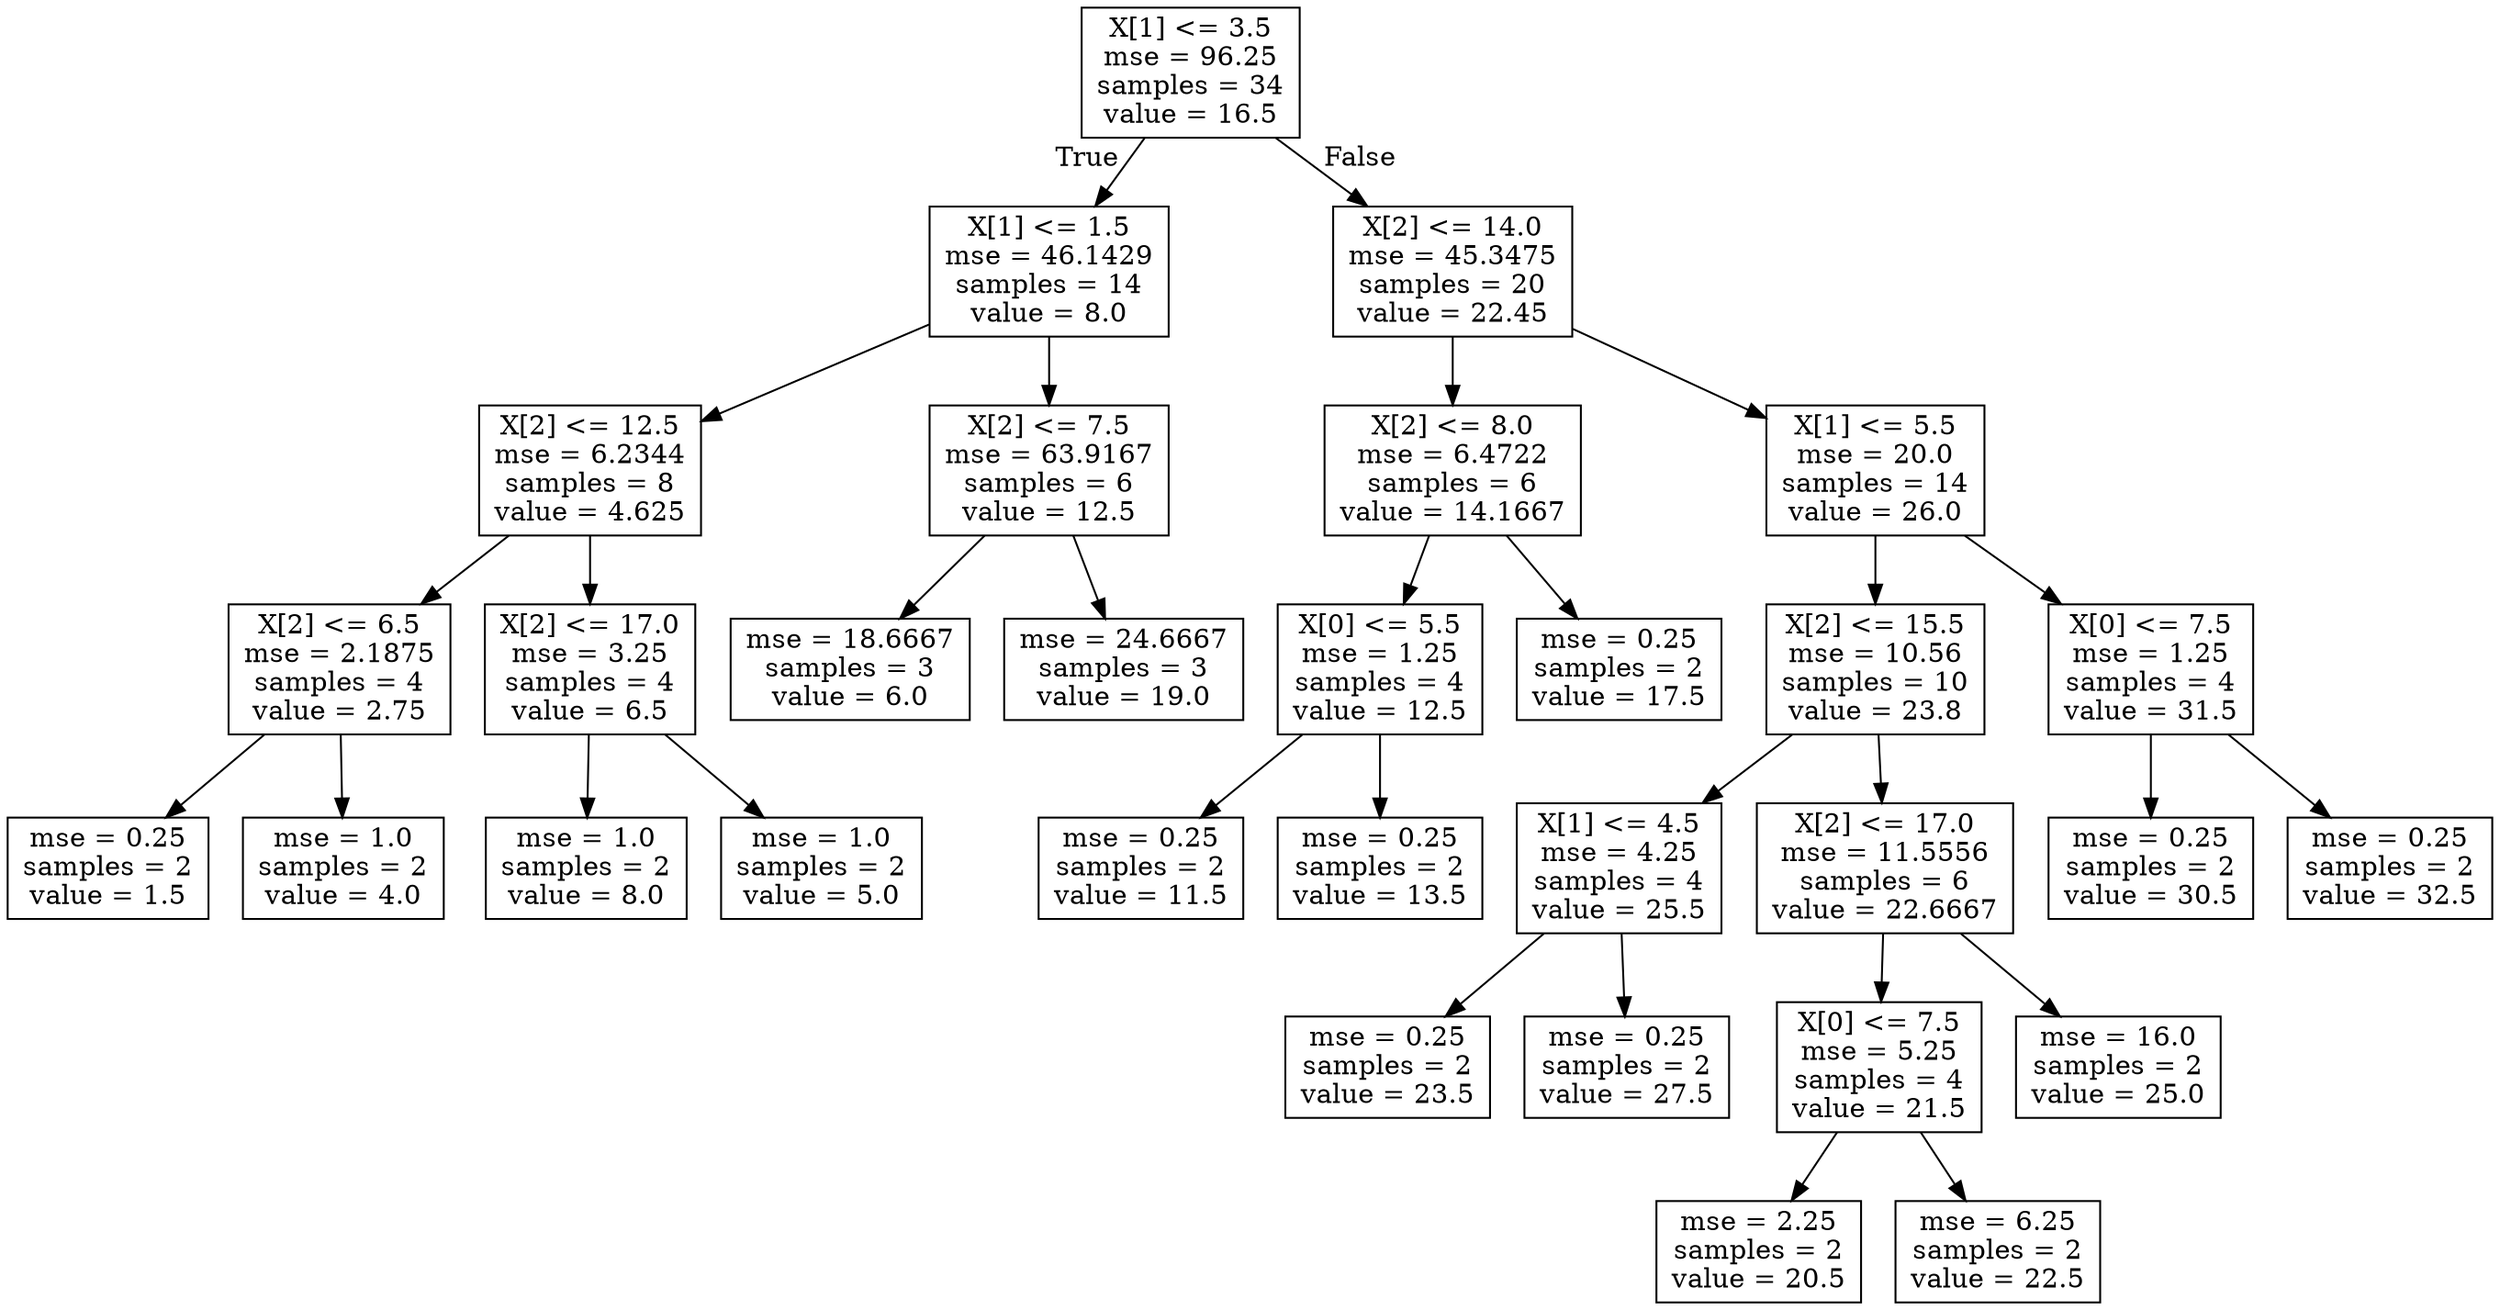 digraph Tree {
node [shape=box] ;
0 [label="X[1] <= 3.5\nmse = 96.25\nsamples = 34\nvalue = 16.5"] ;
1 [label="X[1] <= 1.5\nmse = 46.1429\nsamples = 14\nvalue = 8.0"] ;
0 -> 1 [labeldistance=2.5, labelangle=45, headlabel="True"] ;
2 [label="X[2] <= 12.5\nmse = 6.2344\nsamples = 8\nvalue = 4.625"] ;
1 -> 2 ;
3 [label="X[2] <= 6.5\nmse = 2.1875\nsamples = 4\nvalue = 2.75"] ;
2 -> 3 ;
4 [label="mse = 0.25\nsamples = 2\nvalue = 1.5"] ;
3 -> 4 ;
5 [label="mse = 1.0\nsamples = 2\nvalue = 4.0"] ;
3 -> 5 ;
6 [label="X[2] <= 17.0\nmse = 3.25\nsamples = 4\nvalue = 6.5"] ;
2 -> 6 ;
7 [label="mse = 1.0\nsamples = 2\nvalue = 8.0"] ;
6 -> 7 ;
8 [label="mse = 1.0\nsamples = 2\nvalue = 5.0"] ;
6 -> 8 ;
9 [label="X[2] <= 7.5\nmse = 63.9167\nsamples = 6\nvalue = 12.5"] ;
1 -> 9 ;
10 [label="mse = 18.6667\nsamples = 3\nvalue = 6.0"] ;
9 -> 10 ;
11 [label="mse = 24.6667\nsamples = 3\nvalue = 19.0"] ;
9 -> 11 ;
12 [label="X[2] <= 14.0\nmse = 45.3475\nsamples = 20\nvalue = 22.45"] ;
0 -> 12 [labeldistance=2.5, labelangle=-45, headlabel="False"] ;
13 [label="X[2] <= 8.0\nmse = 6.4722\nsamples = 6\nvalue = 14.1667"] ;
12 -> 13 ;
14 [label="X[0] <= 5.5\nmse = 1.25\nsamples = 4\nvalue = 12.5"] ;
13 -> 14 ;
15 [label="mse = 0.25\nsamples = 2\nvalue = 11.5"] ;
14 -> 15 ;
16 [label="mse = 0.25\nsamples = 2\nvalue = 13.5"] ;
14 -> 16 ;
17 [label="mse = 0.25\nsamples = 2\nvalue = 17.5"] ;
13 -> 17 ;
18 [label="X[1] <= 5.5\nmse = 20.0\nsamples = 14\nvalue = 26.0"] ;
12 -> 18 ;
19 [label="X[2] <= 15.5\nmse = 10.56\nsamples = 10\nvalue = 23.8"] ;
18 -> 19 ;
20 [label="X[1] <= 4.5\nmse = 4.25\nsamples = 4\nvalue = 25.5"] ;
19 -> 20 ;
21 [label="mse = 0.25\nsamples = 2\nvalue = 23.5"] ;
20 -> 21 ;
22 [label="mse = 0.25\nsamples = 2\nvalue = 27.5"] ;
20 -> 22 ;
23 [label="X[2] <= 17.0\nmse = 11.5556\nsamples = 6\nvalue = 22.6667"] ;
19 -> 23 ;
24 [label="X[0] <= 7.5\nmse = 5.25\nsamples = 4\nvalue = 21.5"] ;
23 -> 24 ;
25 [label="mse = 2.25\nsamples = 2\nvalue = 20.5"] ;
24 -> 25 ;
26 [label="mse = 6.25\nsamples = 2\nvalue = 22.5"] ;
24 -> 26 ;
27 [label="mse = 16.0\nsamples = 2\nvalue = 25.0"] ;
23 -> 27 ;
28 [label="X[0] <= 7.5\nmse = 1.25\nsamples = 4\nvalue = 31.5"] ;
18 -> 28 ;
29 [label="mse = 0.25\nsamples = 2\nvalue = 30.5"] ;
28 -> 29 ;
30 [label="mse = 0.25\nsamples = 2\nvalue = 32.5"] ;
28 -> 30 ;
}